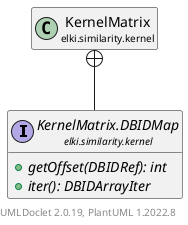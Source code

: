 @startuml
    remove .*\.(Instance|Par|Parameterizer|Factory)$
    set namespaceSeparator none
    hide empty fields
    hide empty methods

    interface "<size:14>KernelMatrix.DBIDMap\n<size:10>elki.similarity.kernel" as elki.similarity.kernel.KernelMatrix.DBIDMap {
        {abstract} +getOffset(DBIDRef): int
        {abstract} +iter(): DBIDArrayIter
    }

    class "<size:14>KernelMatrix\n<size:10>elki.similarity.kernel" as elki.similarity.kernel.KernelMatrix [[KernelMatrix.html]]

    elki.similarity.kernel.KernelMatrix +-- elki.similarity.kernel.KernelMatrix.DBIDMap

    center footer UMLDoclet 2.0.19, PlantUML 1.2022.8
@enduml
